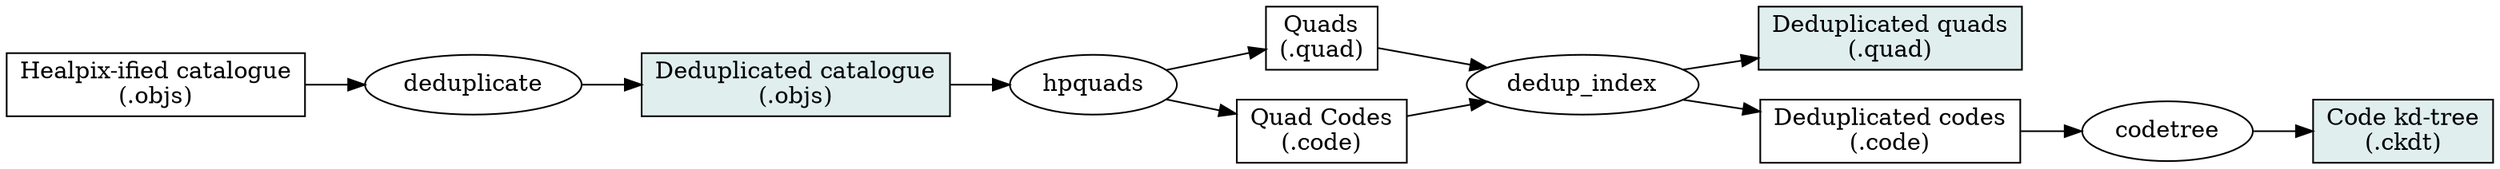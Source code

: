 graph indexpipeline {
	graph [ rankdir = LR ];
	node [ shape=box ];
	edge [ dir=forward ];
	node [ style=filled, fillcolor=azure2 ];
	ddobjs [ label="Deduplicated catalogue\n(.objs)" ];
	ckdt [ label="Code kd-tree\n(.ckdt)" ];
	ddquad [ label="Deduplicated quads\n(.quad)" ];
	node [ style="" ];
	quad [ label="Quads\n(.quad)" ];
	objs [ label="Healpix-ified catalogue\n(.objs)" ];
	code [ label="Quad Codes\n(.code)" ];
	ddcode [ label="Deduplicated codes\n(.code)" ];

	node [ shape=ellipse ];
	codetree [ label="codetree" ];

	objs -- deduplicate -- ddobjs

	ddobjs -- hpquads
	hpquads -- code
	hpquads -- quad

	code -- dedup_index
	quad -- dedup_index
	dedup_index -- ddcode
	dedup_index -- ddquad

	ddcode -- codetree -- ckdt
}

// render with:
//   dot -Tps2 -o pipeline.eps pipeline.dot
//   epstopng pipeline.eps

// to get bounding box:
//   gs -q -dNOPAUSE -dBATCH -dTextAlphaBits=4 -dGraphicsAlphaBits=4 -sDEVICE=bbox pipeline.ps
// to render as png:
//   gs -q -dNOPAUSE -dBATCH -dTextAlphaBits=4 -dGraphicsAlphaBits=4 -sDEVICE=png16m -sOutputFile=pipeline.png -g850x162 pipeline.ps
// (where 850x162 is determined by the output of the bounding-box stage)

